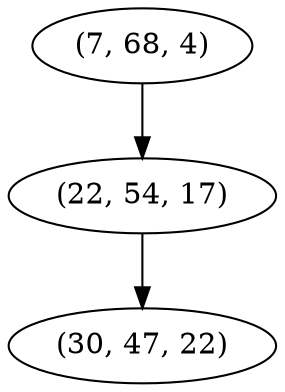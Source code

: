 digraph tree {
    "(7, 68, 4)";
    "(22, 54, 17)";
    "(30, 47, 22)";
    "(7, 68, 4)" -> "(22, 54, 17)";
    "(22, 54, 17)" -> "(30, 47, 22)";
}
